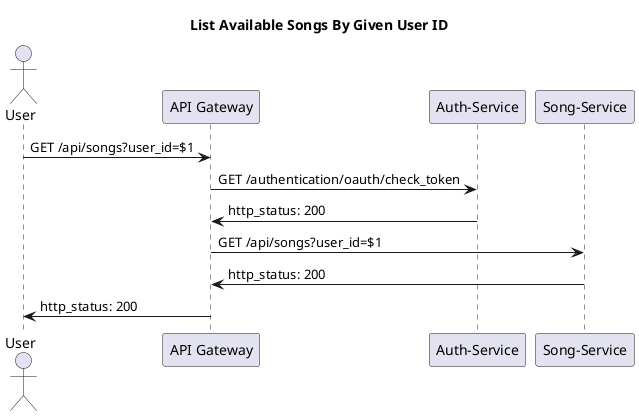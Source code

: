 @startuml
    title : List Available Songs By Given User ID
    
    actor "User" as user
    participant "API Gateway" as api_gw
    participant "Auth-Service" as auth
    participant "Song-Service" as song_service

    user -> api_gw: GET /api/songs?user_id=$1
    api_gw -> auth: GET /authentication/oauth/check_token
    api_gw <- auth: http_status: 200
    api_gw -> song_service: GET /api/songs?user_id=$1
    api_gw <- song_service: http_status: 200
    user <- api_gw: http_status: 200
    
@enduml